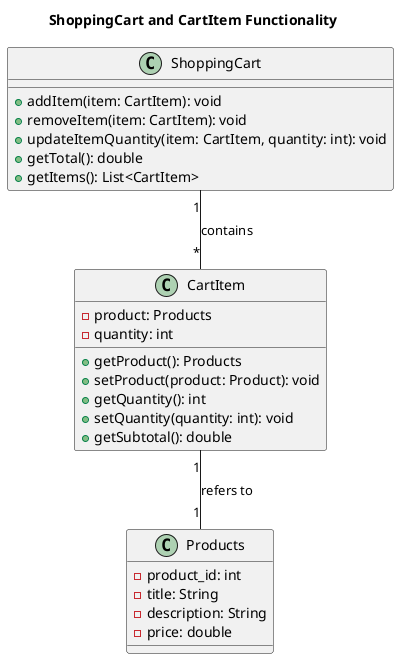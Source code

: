 @startuml
title ShoppingCart and CartItem Functionality

class ShoppingCart {
+addItem(item: CartItem): void
+removeItem(item: CartItem): void
+updateItemQuantity(item: CartItem, quantity: int): void
+getTotal(): double
+getItems(): List<CartItem>
}

class CartItem {
-product: Products
-quantity: int
+getProduct(): Products
+setProduct(product: Product): void
+getQuantity(): int
+setQuantity(quantity: int): void
+getSubtotal(): double
}

class Products {
-product_id: int
-title: String
-description: String
-price: double
}

ShoppingCart "1" -- "*" CartItem : contains
CartItem "1" -- "1" Products : refers to

@enduml